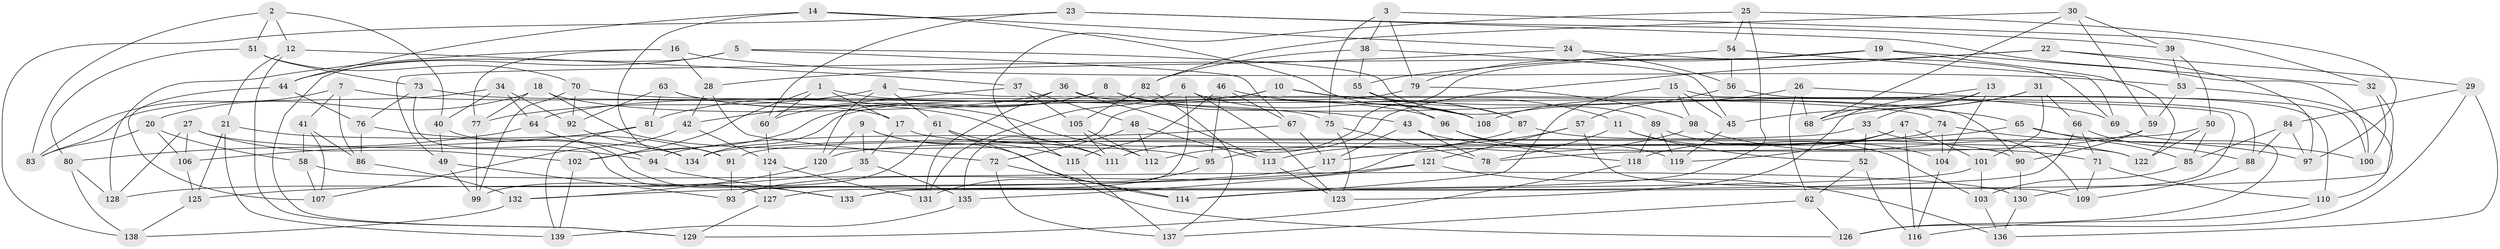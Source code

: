 // coarse degree distribution, {11: 0.07142857142857142, 8: 0.05952380952380952, 4: 0.7142857142857143, 5: 0.011904761904761904, 10: 0.011904761904761904, 3: 0.08333333333333333, 9: 0.023809523809523808, 2: 0.023809523809523808}
// Generated by graph-tools (version 1.1) at 2025/53/03/04/25 22:53:39]
// undirected, 139 vertices, 278 edges
graph export_dot {
  node [color=gray90,style=filled];
  1;
  2;
  3;
  4;
  5;
  6;
  7;
  8;
  9;
  10;
  11;
  12;
  13;
  14;
  15;
  16;
  17;
  18;
  19;
  20;
  21;
  22;
  23;
  24;
  25;
  26;
  27;
  28;
  29;
  30;
  31;
  32;
  33;
  34;
  35;
  36;
  37;
  38;
  39;
  40;
  41;
  42;
  43;
  44;
  45;
  46;
  47;
  48;
  49;
  50;
  51;
  52;
  53;
  54;
  55;
  56;
  57;
  58;
  59;
  60;
  61;
  62;
  63;
  64;
  65;
  66;
  67;
  68;
  69;
  70;
  71;
  72;
  73;
  74;
  75;
  76;
  77;
  78;
  79;
  80;
  81;
  82;
  83;
  84;
  85;
  86;
  87;
  88;
  89;
  90;
  91;
  92;
  93;
  94;
  95;
  96;
  97;
  98;
  99;
  100;
  101;
  102;
  103;
  104;
  105;
  106;
  107;
  108;
  109;
  110;
  111;
  112;
  113;
  114;
  115;
  116;
  117;
  118;
  119;
  120;
  121;
  122;
  123;
  124;
  125;
  126;
  127;
  128;
  129;
  130;
  131;
  132;
  133;
  134;
  135;
  136;
  137;
  138;
  139;
  1 -- 60;
  1 -- 108;
  1 -- 102;
  1 -- 17;
  2 -- 83;
  2 -- 12;
  2 -- 40;
  2 -- 51;
  3 -- 38;
  3 -- 32;
  3 -- 75;
  3 -- 79;
  4 -- 61;
  4 -- 120;
  4 -- 130;
  4 -- 77;
  5 -- 89;
  5 -- 129;
  5 -- 67;
  5 -- 44;
  6 -- 93;
  6 -- 108;
  6 -- 131;
  6 -- 123;
  7 -- 17;
  7 -- 83;
  7 -- 86;
  7 -- 41;
  8 -- 43;
  8 -- 102;
  8 -- 60;
  8 -- 69;
  9 -- 35;
  9 -- 114;
  9 -- 120;
  9 -- 115;
  10 -- 134;
  10 -- 65;
  10 -- 11;
  10 -- 64;
  11 -- 103;
  11 -- 78;
  11 -- 52;
  12 -- 37;
  12 -- 129;
  12 -- 21;
  13 -- 68;
  13 -- 104;
  13 -- 33;
  13 -- 123;
  14 -- 44;
  14 -- 91;
  14 -- 24;
  14 -- 108;
  15 -- 45;
  15 -- 114;
  15 -- 98;
  15 -- 88;
  16 -- 77;
  16 -- 128;
  16 -- 53;
  16 -- 28;
  17 -- 122;
  17 -- 35;
  18 -- 20;
  18 -- 77;
  18 -- 95;
  18 -- 96;
  19 -- 32;
  19 -- 79;
  19 -- 122;
  19 -- 49;
  20 -- 106;
  20 -- 83;
  20 -- 58;
  21 -- 125;
  21 -- 134;
  21 -- 139;
  22 -- 111;
  22 -- 97;
  22 -- 29;
  22 -- 112;
  23 -- 138;
  23 -- 60;
  23 -- 100;
  23 -- 39;
  24 -- 69;
  24 -- 28;
  24 -- 56;
  25 -- 133;
  25 -- 54;
  25 -- 115;
  25 -- 97;
  26 -- 100;
  26 -- 108;
  26 -- 62;
  26 -- 68;
  27 -- 94;
  27 -- 106;
  27 -- 128;
  27 -- 102;
  28 -- 72;
  28 -- 42;
  29 -- 84;
  29 -- 136;
  29 -- 126;
  30 -- 59;
  30 -- 68;
  30 -- 39;
  30 -- 82;
  31 -- 45;
  31 -- 68;
  31 -- 66;
  31 -- 101;
  32 -- 100;
  32 -- 133;
  33 -- 52;
  33 -- 109;
  33 -- 134;
  34 -- 92;
  34 -- 40;
  34 -- 83;
  34 -- 64;
  35 -- 135;
  35 -- 128;
  36 -- 113;
  36 -- 90;
  36 -- 131;
  36 -- 81;
  37 -- 42;
  37 -- 105;
  37 -- 48;
  38 -- 55;
  38 -- 45;
  38 -- 82;
  39 -- 53;
  39 -- 50;
  40 -- 133;
  40 -- 49;
  41 -- 107;
  41 -- 58;
  41 -- 86;
  42 -- 107;
  42 -- 124;
  43 -- 78;
  43 -- 71;
  43 -- 117;
  44 -- 107;
  44 -- 76;
  45 -- 119;
  46 -- 115;
  46 -- 95;
  46 -- 87;
  46 -- 67;
  47 -- 119;
  47 -- 116;
  47 -- 101;
  47 -- 118;
  48 -- 112;
  48 -- 113;
  48 -- 72;
  49 -- 99;
  49 -- 93;
  50 -- 120;
  50 -- 85;
  50 -- 122;
  51 -- 73;
  51 -- 80;
  51 -- 70;
  52 -- 62;
  52 -- 116;
  53 -- 110;
  53 -- 59;
  54 -- 55;
  54 -- 69;
  54 -- 56;
  55 -- 87;
  55 -- 96;
  56 -- 110;
  56 -- 57;
  57 -- 121;
  57 -- 109;
  57 -- 93;
  58 -- 107;
  58 -- 130;
  59 -- 90;
  59 -- 78;
  60 -- 124;
  61 -- 99;
  61 -- 126;
  61 -- 111;
  62 -- 137;
  62 -- 126;
  63 -- 81;
  63 -- 111;
  63 -- 92;
  63 -- 112;
  64 -- 80;
  64 -- 94;
  65 -- 117;
  65 -- 85;
  65 -- 100;
  66 -- 88;
  66 -- 71;
  66 -- 127;
  67 -- 117;
  67 -- 94;
  69 -- 126;
  70 -- 99;
  70 -- 74;
  70 -- 92;
  71 -- 109;
  71 -- 110;
  72 -- 114;
  72 -- 137;
  73 -- 76;
  73 -- 75;
  73 -- 127;
  74 -- 91;
  74 -- 97;
  74 -- 104;
  75 -- 78;
  75 -- 123;
  76 -- 91;
  76 -- 86;
  77 -- 99;
  79 -- 98;
  79 -- 135;
  80 -- 138;
  80 -- 128;
  81 -- 139;
  81 -- 106;
  82 -- 137;
  82 -- 105;
  84 -- 85;
  84 -- 88;
  84 -- 97;
  85 -- 103;
  86 -- 132;
  87 -- 90;
  87 -- 95;
  88 -- 109;
  89 -- 119;
  89 -- 104;
  89 -- 118;
  90 -- 130;
  91 -- 93;
  92 -- 134;
  94 -- 133;
  95 -- 131;
  96 -- 118;
  96 -- 119;
  98 -- 113;
  98 -- 122;
  101 -- 103;
  101 -- 114;
  102 -- 139;
  103 -- 136;
  104 -- 116;
  105 -- 112;
  105 -- 111;
  106 -- 125;
  110 -- 116;
  113 -- 123;
  115 -- 137;
  117 -- 125;
  118 -- 129;
  120 -- 132;
  121 -- 136;
  121 -- 132;
  121 -- 135;
  124 -- 131;
  124 -- 127;
  125 -- 138;
  127 -- 129;
  130 -- 136;
  132 -- 138;
  135 -- 139;
}
